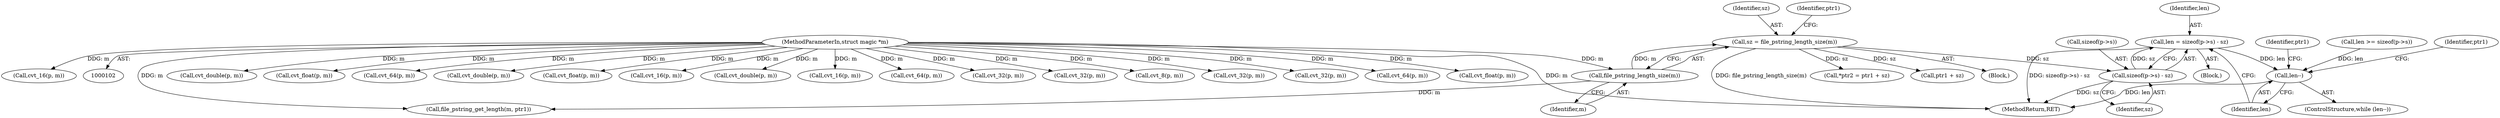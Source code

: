 digraph "1_file_59e63838913eee47f5c120a6c53d4565af638158@API" {
"1000204" [label="(Call,len = sizeof(p->s) - sz)"];
"1000206" [label="(Call,sizeof(p->s) - sz)"];
"1000174" [label="(Call,sz = file_pstring_length_size(m))"];
"1000176" [label="(Call,file_pstring_length_size(m))"];
"1000104" [label="(MethodParameterIn,struct magic *m)"];
"1000213" [label="(Call,len--)"];
"1000712" [label="(Call,cvt_double(p, m))"];
"1000193" [label="(Call,file_pstring_get_length(m, ptr1))"];
"1000206" [label="(Call,sizeof(p->s) - sz)"];
"1000204" [label="(Call,len = sizeof(p->s) - sz)"];
"1000908" [label="(MethodReturn,RET)"];
"1000104" [label="(MethodParameterIn,struct magic *m)"];
"1000185" [label="(Call,*ptr2 = ptr1 + sz)"];
"1000706" [label="(Call,cvt_float(p, m))"];
"1000211" [label="(Identifier,sz)"];
"1000187" [label="(Call,ptr1 + sz)"];
"1000148" [label="(Call,cvt_64(p, m))"];
"1000172" [label="(Block,)"];
"1000886" [label="(Call,cvt_double(p, m))"];
"1000177" [label="(Identifier,m)"];
"1000218" [label="(Identifier,ptr1)"];
"1000659" [label="(Call,cvt_float(p, m))"];
"1000180" [label="(Identifier,ptr1)"];
"1000248" [label="(Call,cvt_16(p, m))"];
"1000175" [label="(Identifier,sz)"];
"1000799" [label="(Call,cvt_double(p, m))"];
"1000131" [label="(Call,cvt_16(p, m))"];
"1000176" [label="(Call,file_pstring_length_size(m))"];
"1000205" [label="(Identifier,len)"];
"1000214" [label="(Identifier,len)"];
"1000174" [label="(Call,sz = file_pstring_length_size(m))"];
"1000391" [label="(Call,cvt_64(p, m))"];
"1000212" [label="(ControlStructure,while (len--))"];
"1000197" [label="(Call,len >= sizeof(p->s))"];
"1000606" [label="(Call,cvt_32(p, m))"];
"1000139" [label="(Call,cvt_32(p, m))"];
"1000213" [label="(Call,len--)"];
"1000224" [label="(Identifier,ptr1)"];
"1000203" [label="(Block,)"];
"1000125" [label="(Call,cvt_8(p, m))"];
"1000463" [label="(Call,cvt_32(p, m))"];
"1000295" [label="(Call,cvt_32(p, m))"];
"1000559" [label="(Call,cvt_64(p, m))"];
"1000612" [label="(Call,cvt_float(p, m))"];
"1000207" [label="(Call,sizeof(p->s))"];
"1000416" [label="(Call,cvt_16(p, m))"];
"1000204" -> "1000203"  [label="AST: "];
"1000204" -> "1000206"  [label="CFG: "];
"1000205" -> "1000204"  [label="AST: "];
"1000206" -> "1000204"  [label="AST: "];
"1000214" -> "1000204"  [label="CFG: "];
"1000204" -> "1000908"  [label="DDG: sizeof(p->s) - sz"];
"1000206" -> "1000204"  [label="DDG: sz"];
"1000204" -> "1000213"  [label="DDG: len"];
"1000206" -> "1000211"  [label="CFG: "];
"1000207" -> "1000206"  [label="AST: "];
"1000211" -> "1000206"  [label="AST: "];
"1000206" -> "1000908"  [label="DDG: sz"];
"1000174" -> "1000206"  [label="DDG: sz"];
"1000174" -> "1000172"  [label="AST: "];
"1000174" -> "1000176"  [label="CFG: "];
"1000175" -> "1000174"  [label="AST: "];
"1000176" -> "1000174"  [label="AST: "];
"1000180" -> "1000174"  [label="CFG: "];
"1000174" -> "1000908"  [label="DDG: file_pstring_length_size(m)"];
"1000176" -> "1000174"  [label="DDG: m"];
"1000174" -> "1000185"  [label="DDG: sz"];
"1000174" -> "1000187"  [label="DDG: sz"];
"1000176" -> "1000177"  [label="CFG: "];
"1000177" -> "1000176"  [label="AST: "];
"1000104" -> "1000176"  [label="DDG: m"];
"1000176" -> "1000193"  [label="DDG: m"];
"1000104" -> "1000102"  [label="AST: "];
"1000104" -> "1000908"  [label="DDG: m"];
"1000104" -> "1000125"  [label="DDG: m"];
"1000104" -> "1000131"  [label="DDG: m"];
"1000104" -> "1000139"  [label="DDG: m"];
"1000104" -> "1000148"  [label="DDG: m"];
"1000104" -> "1000193"  [label="DDG: m"];
"1000104" -> "1000248"  [label="DDG: m"];
"1000104" -> "1000295"  [label="DDG: m"];
"1000104" -> "1000391"  [label="DDG: m"];
"1000104" -> "1000416"  [label="DDG: m"];
"1000104" -> "1000463"  [label="DDG: m"];
"1000104" -> "1000559"  [label="DDG: m"];
"1000104" -> "1000606"  [label="DDG: m"];
"1000104" -> "1000612"  [label="DDG: m"];
"1000104" -> "1000659"  [label="DDG: m"];
"1000104" -> "1000706"  [label="DDG: m"];
"1000104" -> "1000712"  [label="DDG: m"];
"1000104" -> "1000799"  [label="DDG: m"];
"1000104" -> "1000886"  [label="DDG: m"];
"1000213" -> "1000212"  [label="AST: "];
"1000213" -> "1000214"  [label="CFG: "];
"1000214" -> "1000213"  [label="AST: "];
"1000218" -> "1000213"  [label="CFG: "];
"1000224" -> "1000213"  [label="CFG: "];
"1000213" -> "1000908"  [label="DDG: len"];
"1000197" -> "1000213"  [label="DDG: len"];
}
